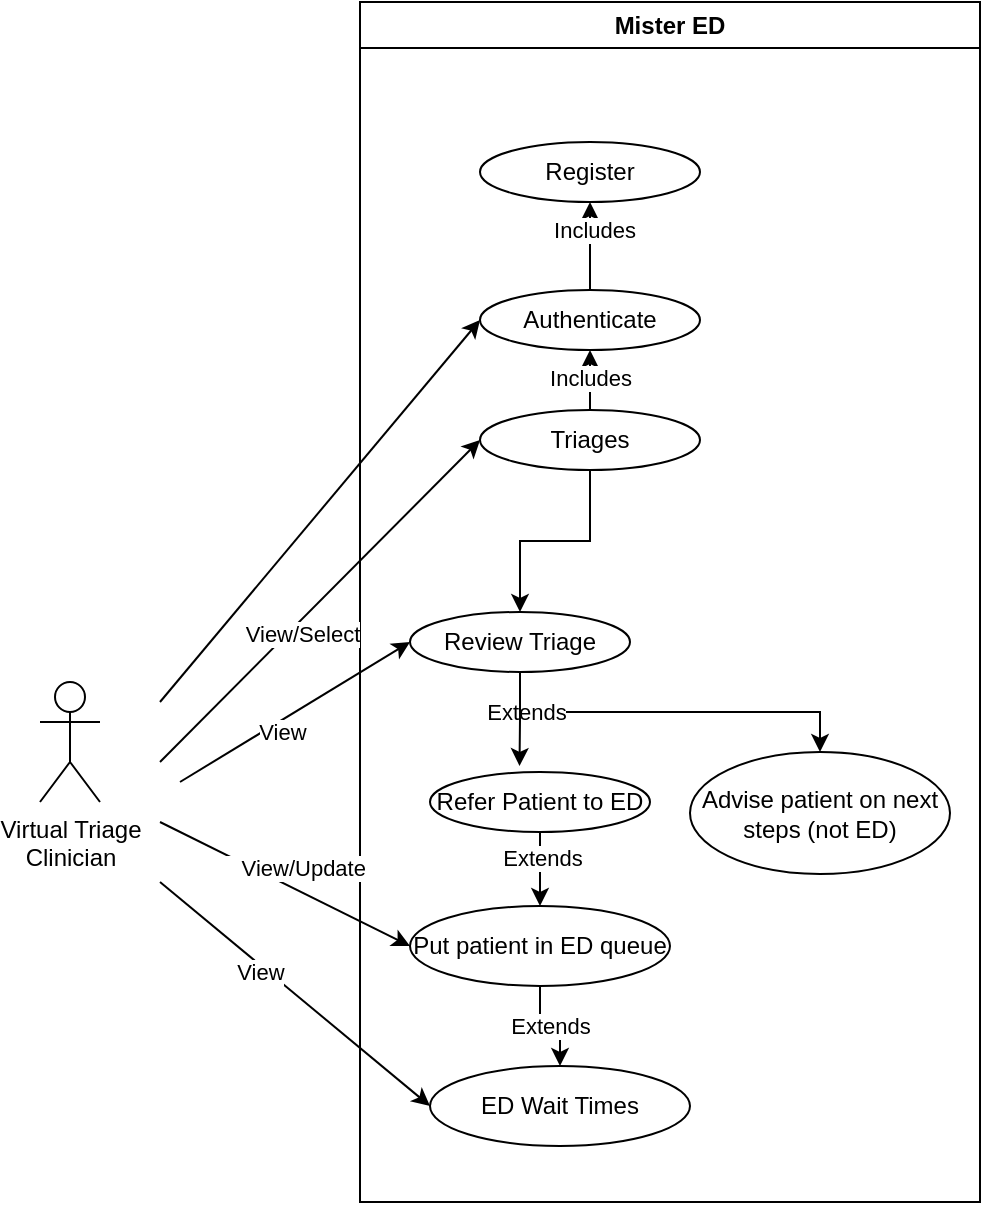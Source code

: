 <mxfile version="24.7.16">
  <diagram name="Page-1" id="iBJQancwVzPZnX72XmY8">
    <mxGraphModel dx="1235" dy="601" grid="1" gridSize="10" guides="1" tooltips="1" connect="1" arrows="1" fold="1" page="1" pageScale="1" pageWidth="850" pageHeight="1100" math="0" shadow="0">
      <root>
        <mxCell id="0" />
        <mxCell id="1" parent="0" />
        <mxCell id="CpTIfCaLCPEgQuCKB-eE-1" value="&lt;div&gt;Virtual Triage&lt;/div&gt;&lt;div&gt;Clinician&lt;br&gt;&lt;/div&gt;" style="shape=umlActor;verticalLabelPosition=bottom;verticalAlign=top;html=1;outlineConnect=0;" vertex="1" parent="1">
          <mxGeometry x="40" y="400" width="30" height="60" as="geometry" />
        </mxCell>
        <mxCell id="CpTIfCaLCPEgQuCKB-eE-2" value="Mister ED" style="swimlane;whiteSpace=wrap;html=1;" vertex="1" parent="1">
          <mxGeometry x="200" y="60" width="310" height="600" as="geometry" />
        </mxCell>
        <mxCell id="CpTIfCaLCPEgQuCKB-eE-33" style="edgeStyle=orthogonalEdgeStyle;rounded=0;orthogonalLoop=1;jettySize=auto;html=1;exitX=0.5;exitY=0;exitDx=0;exitDy=0;entryX=0.5;entryY=1;entryDx=0;entryDy=0;" edge="1" parent="CpTIfCaLCPEgQuCKB-eE-2" source="CpTIfCaLCPEgQuCKB-eE-3" target="CpTIfCaLCPEgQuCKB-eE-31">
          <mxGeometry relative="1" as="geometry" />
        </mxCell>
        <mxCell id="CpTIfCaLCPEgQuCKB-eE-34" value="Includes" style="edgeLabel;html=1;align=center;verticalAlign=middle;resizable=0;points=[];" vertex="1" connectable="0" parent="CpTIfCaLCPEgQuCKB-eE-33">
          <mxGeometry x="0.359" y="-2" relative="1" as="geometry">
            <mxPoint as="offset" />
          </mxGeometry>
        </mxCell>
        <mxCell id="CpTIfCaLCPEgQuCKB-eE-3" value="Authenticate" style="ellipse;whiteSpace=wrap;html=1;" vertex="1" parent="CpTIfCaLCPEgQuCKB-eE-2">
          <mxGeometry x="60" y="144" width="110" height="30" as="geometry" />
        </mxCell>
        <mxCell id="CpTIfCaLCPEgQuCKB-eE-22" style="edgeStyle=orthogonalEdgeStyle;rounded=0;orthogonalLoop=1;jettySize=auto;html=1;exitX=0.5;exitY=0;exitDx=0;exitDy=0;entryX=0.5;entryY=1;entryDx=0;entryDy=0;" edge="1" parent="CpTIfCaLCPEgQuCKB-eE-2" source="CpTIfCaLCPEgQuCKB-eE-4" target="CpTIfCaLCPEgQuCKB-eE-3">
          <mxGeometry relative="1" as="geometry" />
        </mxCell>
        <mxCell id="CpTIfCaLCPEgQuCKB-eE-23" value="Includes" style="edgeLabel;html=1;align=center;verticalAlign=middle;resizable=0;points=[];" vertex="1" connectable="0" parent="CpTIfCaLCPEgQuCKB-eE-22">
          <mxGeometry x="0.052" relative="1" as="geometry">
            <mxPoint as="offset" />
          </mxGeometry>
        </mxCell>
        <mxCell id="CpTIfCaLCPEgQuCKB-eE-4" value="Triages" style="ellipse;whiteSpace=wrap;html=1;" vertex="1" parent="CpTIfCaLCPEgQuCKB-eE-2">
          <mxGeometry x="60" y="204" width="110" height="30" as="geometry" />
        </mxCell>
        <mxCell id="CpTIfCaLCPEgQuCKB-eE-30" style="edgeStyle=orthogonalEdgeStyle;rounded=0;orthogonalLoop=1;jettySize=auto;html=1;exitX=0.5;exitY=1;exitDx=0;exitDy=0;entryX=0.5;entryY=0;entryDx=0;entryDy=0;" edge="1" parent="CpTIfCaLCPEgQuCKB-eE-2" source="CpTIfCaLCPEgQuCKB-eE-8" target="CpTIfCaLCPEgQuCKB-eE-12">
          <mxGeometry relative="1" as="geometry" />
        </mxCell>
        <mxCell id="CpTIfCaLCPEgQuCKB-eE-46" value="Extends" style="edgeLabel;html=1;align=center;verticalAlign=middle;resizable=0;points=[];" vertex="1" connectable="0" parent="CpTIfCaLCPEgQuCKB-eE-30">
          <mxGeometry x="-0.765" relative="1" as="geometry">
            <mxPoint as="offset" />
          </mxGeometry>
        </mxCell>
        <mxCell id="CpTIfCaLCPEgQuCKB-eE-55" style="edgeStyle=orthogonalEdgeStyle;rounded=0;orthogonalLoop=1;jettySize=auto;html=1;exitX=0.5;exitY=1;exitDx=0;exitDy=0;" edge="1" parent="CpTIfCaLCPEgQuCKB-eE-2" source="CpTIfCaLCPEgQuCKB-eE-8">
          <mxGeometry relative="1" as="geometry">
            <mxPoint x="79.762" y="382" as="targetPoint" />
          </mxGeometry>
        </mxCell>
        <mxCell id="CpTIfCaLCPEgQuCKB-eE-8" value="&lt;div&gt;Review Triage&lt;/div&gt;" style="ellipse;whiteSpace=wrap;html=1;" vertex="1" parent="CpTIfCaLCPEgQuCKB-eE-2">
          <mxGeometry x="25" y="305" width="110" height="30" as="geometry" />
        </mxCell>
        <mxCell id="CpTIfCaLCPEgQuCKB-eE-58" style="edgeStyle=orthogonalEdgeStyle;rounded=0;orthogonalLoop=1;jettySize=auto;html=1;exitX=0.5;exitY=1;exitDx=0;exitDy=0;entryX=0.5;entryY=0;entryDx=0;entryDy=0;" edge="1" parent="CpTIfCaLCPEgQuCKB-eE-2" source="CpTIfCaLCPEgQuCKB-eE-11" target="CpTIfCaLCPEgQuCKB-eE-57">
          <mxGeometry relative="1" as="geometry" />
        </mxCell>
        <mxCell id="CpTIfCaLCPEgQuCKB-eE-59" value="Extends" style="edgeLabel;html=1;align=center;verticalAlign=middle;resizable=0;points=[];" vertex="1" connectable="0" parent="CpTIfCaLCPEgQuCKB-eE-58">
          <mxGeometry x="-0.013" relative="1" as="geometry">
            <mxPoint as="offset" />
          </mxGeometry>
        </mxCell>
        <mxCell id="CpTIfCaLCPEgQuCKB-eE-11" value="Put patient in ED queue" style="ellipse;whiteSpace=wrap;html=1;" vertex="1" parent="CpTIfCaLCPEgQuCKB-eE-2">
          <mxGeometry x="25" y="452" width="130" height="40" as="geometry" />
        </mxCell>
        <mxCell id="CpTIfCaLCPEgQuCKB-eE-12" value="Advise patient on next steps (not ED)" style="ellipse;whiteSpace=wrap;html=1;" vertex="1" parent="CpTIfCaLCPEgQuCKB-eE-2">
          <mxGeometry x="165" y="375" width="130" height="61" as="geometry" />
        </mxCell>
        <mxCell id="CpTIfCaLCPEgQuCKB-eE-28" style="edgeStyle=orthogonalEdgeStyle;rounded=0;orthogonalLoop=1;jettySize=auto;html=1;exitX=0.5;exitY=1;exitDx=0;exitDy=0;" edge="1" parent="CpTIfCaLCPEgQuCKB-eE-2" source="CpTIfCaLCPEgQuCKB-eE-4" target="CpTIfCaLCPEgQuCKB-eE-8">
          <mxGeometry relative="1" as="geometry">
            <mxPoint x="131" y="142" as="sourcePoint" />
          </mxGeometry>
        </mxCell>
        <mxCell id="CpTIfCaLCPEgQuCKB-eE-31" value="Register" style="ellipse;whiteSpace=wrap;html=1;" vertex="1" parent="CpTIfCaLCPEgQuCKB-eE-2">
          <mxGeometry x="60" y="70" width="110" height="30" as="geometry" />
        </mxCell>
        <mxCell id="CpTIfCaLCPEgQuCKB-eE-57" value="ED Wait Times" style="ellipse;whiteSpace=wrap;html=1;" vertex="1" parent="CpTIfCaLCPEgQuCKB-eE-2">
          <mxGeometry x="35" y="532" width="130" height="40" as="geometry" />
        </mxCell>
        <mxCell id="CpTIfCaLCPEgQuCKB-eE-47" value="Refer Patient to ED" style="ellipse;whiteSpace=wrap;html=1;" vertex="1" parent="1">
          <mxGeometry x="235" y="445" width="110" height="30" as="geometry" />
        </mxCell>
        <mxCell id="CpTIfCaLCPEgQuCKB-eE-48" value="" style="endArrow=classic;html=1;rounded=0;entryX=0;entryY=0.5;entryDx=0;entryDy=0;" edge="1" parent="1" target="CpTIfCaLCPEgQuCKB-eE-11">
          <mxGeometry width="50" height="50" relative="1" as="geometry">
            <mxPoint x="100" y="470" as="sourcePoint" />
            <mxPoint x="120" y="330" as="targetPoint" />
          </mxGeometry>
        </mxCell>
        <mxCell id="CpTIfCaLCPEgQuCKB-eE-62" value="&lt;div align=&quot;center&quot;&gt;&amp;nbsp;&amp;nbsp;&amp;nbsp;&amp;nbsp;&amp;nbsp;&amp;nbsp;&amp;nbsp;&amp;nbsp;&amp;nbsp;&amp;nbsp;&amp;nbsp;&amp;nbsp;&amp;nbsp; View/Update&lt;/div&gt;" style="edgeLabel;html=1;align=center;verticalAlign=middle;resizable=0;points=[];" vertex="1" connectable="0" parent="CpTIfCaLCPEgQuCKB-eE-48">
          <mxGeometry x="-0.224" y="2" relative="1" as="geometry">
            <mxPoint y="1" as="offset" />
          </mxGeometry>
        </mxCell>
        <mxCell id="CpTIfCaLCPEgQuCKB-eE-49" value="" style="endArrow=classic;html=1;rounded=0;entryX=0;entryY=0.5;entryDx=0;entryDy=0;" edge="1" parent="1" target="CpTIfCaLCPEgQuCKB-eE-3">
          <mxGeometry width="50" height="50" relative="1" as="geometry">
            <mxPoint x="100" y="410" as="sourcePoint" />
            <mxPoint x="220" y="640" as="targetPoint" />
          </mxGeometry>
        </mxCell>
        <mxCell id="CpTIfCaLCPEgQuCKB-eE-50" value="" style="endArrow=classic;html=1;rounded=0;entryX=0;entryY=0.5;entryDx=0;entryDy=0;" edge="1" parent="1" target="CpTIfCaLCPEgQuCKB-eE-4">
          <mxGeometry width="50" height="50" relative="1" as="geometry">
            <mxPoint x="100" y="440" as="sourcePoint" />
            <mxPoint x="270" y="229" as="targetPoint" />
          </mxGeometry>
        </mxCell>
        <mxCell id="CpTIfCaLCPEgQuCKB-eE-52" value="View/Select" style="edgeLabel;html=1;align=center;verticalAlign=middle;resizable=0;points=[];" vertex="1" connectable="0" parent="CpTIfCaLCPEgQuCKB-eE-50">
          <mxGeometry x="-0.163" y="-5" relative="1" as="geometry">
            <mxPoint as="offset" />
          </mxGeometry>
        </mxCell>
        <mxCell id="CpTIfCaLCPEgQuCKB-eE-18" style="edgeStyle=orthogonalEdgeStyle;rounded=0;orthogonalLoop=1;jettySize=auto;html=1;exitX=0.5;exitY=1;exitDx=0;exitDy=0;entryX=0.5;entryY=0;entryDx=0;entryDy=0;" edge="1" parent="1" source="CpTIfCaLCPEgQuCKB-eE-47" target="CpTIfCaLCPEgQuCKB-eE-11">
          <mxGeometry relative="1" as="geometry" />
        </mxCell>
        <mxCell id="CpTIfCaLCPEgQuCKB-eE-54" value="Extends" style="edgeLabel;html=1;align=center;verticalAlign=middle;resizable=0;points=[];" vertex="1" connectable="0" parent="CpTIfCaLCPEgQuCKB-eE-18">
          <mxGeometry x="-0.331" y="1" relative="1" as="geometry">
            <mxPoint as="offset" />
          </mxGeometry>
        </mxCell>
        <mxCell id="CpTIfCaLCPEgQuCKB-eE-60" value="" style="endArrow=classic;html=1;rounded=0;entryX=0;entryY=0.5;entryDx=0;entryDy=0;" edge="1" parent="1" target="CpTIfCaLCPEgQuCKB-eE-57">
          <mxGeometry width="50" height="50" relative="1" as="geometry">
            <mxPoint x="100" y="500" as="sourcePoint" />
            <mxPoint x="203" y="651" as="targetPoint" />
          </mxGeometry>
        </mxCell>
        <mxCell id="CpTIfCaLCPEgQuCKB-eE-61" value="View" style="edgeLabel;html=1;align=center;verticalAlign=middle;resizable=0;points=[];" vertex="1" connectable="0" parent="CpTIfCaLCPEgQuCKB-eE-60">
          <mxGeometry x="-0.234" y="-3" relative="1" as="geometry">
            <mxPoint as="offset" />
          </mxGeometry>
        </mxCell>
        <mxCell id="CpTIfCaLCPEgQuCKB-eE-63" value="" style="endArrow=classic;html=1;rounded=0;entryX=0;entryY=0.5;entryDx=0;entryDy=0;" edge="1" parent="1" target="CpTIfCaLCPEgQuCKB-eE-8">
          <mxGeometry width="50" height="50" relative="1" as="geometry">
            <mxPoint x="110" y="450" as="sourcePoint" />
            <mxPoint x="270" y="289" as="targetPoint" />
          </mxGeometry>
        </mxCell>
        <mxCell id="CpTIfCaLCPEgQuCKB-eE-64" value="View" style="edgeLabel;html=1;align=center;verticalAlign=middle;resizable=0;points=[];" vertex="1" connectable="0" parent="CpTIfCaLCPEgQuCKB-eE-63">
          <mxGeometry x="-0.163" y="-5" relative="1" as="geometry">
            <mxPoint as="offset" />
          </mxGeometry>
        </mxCell>
      </root>
    </mxGraphModel>
  </diagram>
</mxfile>
